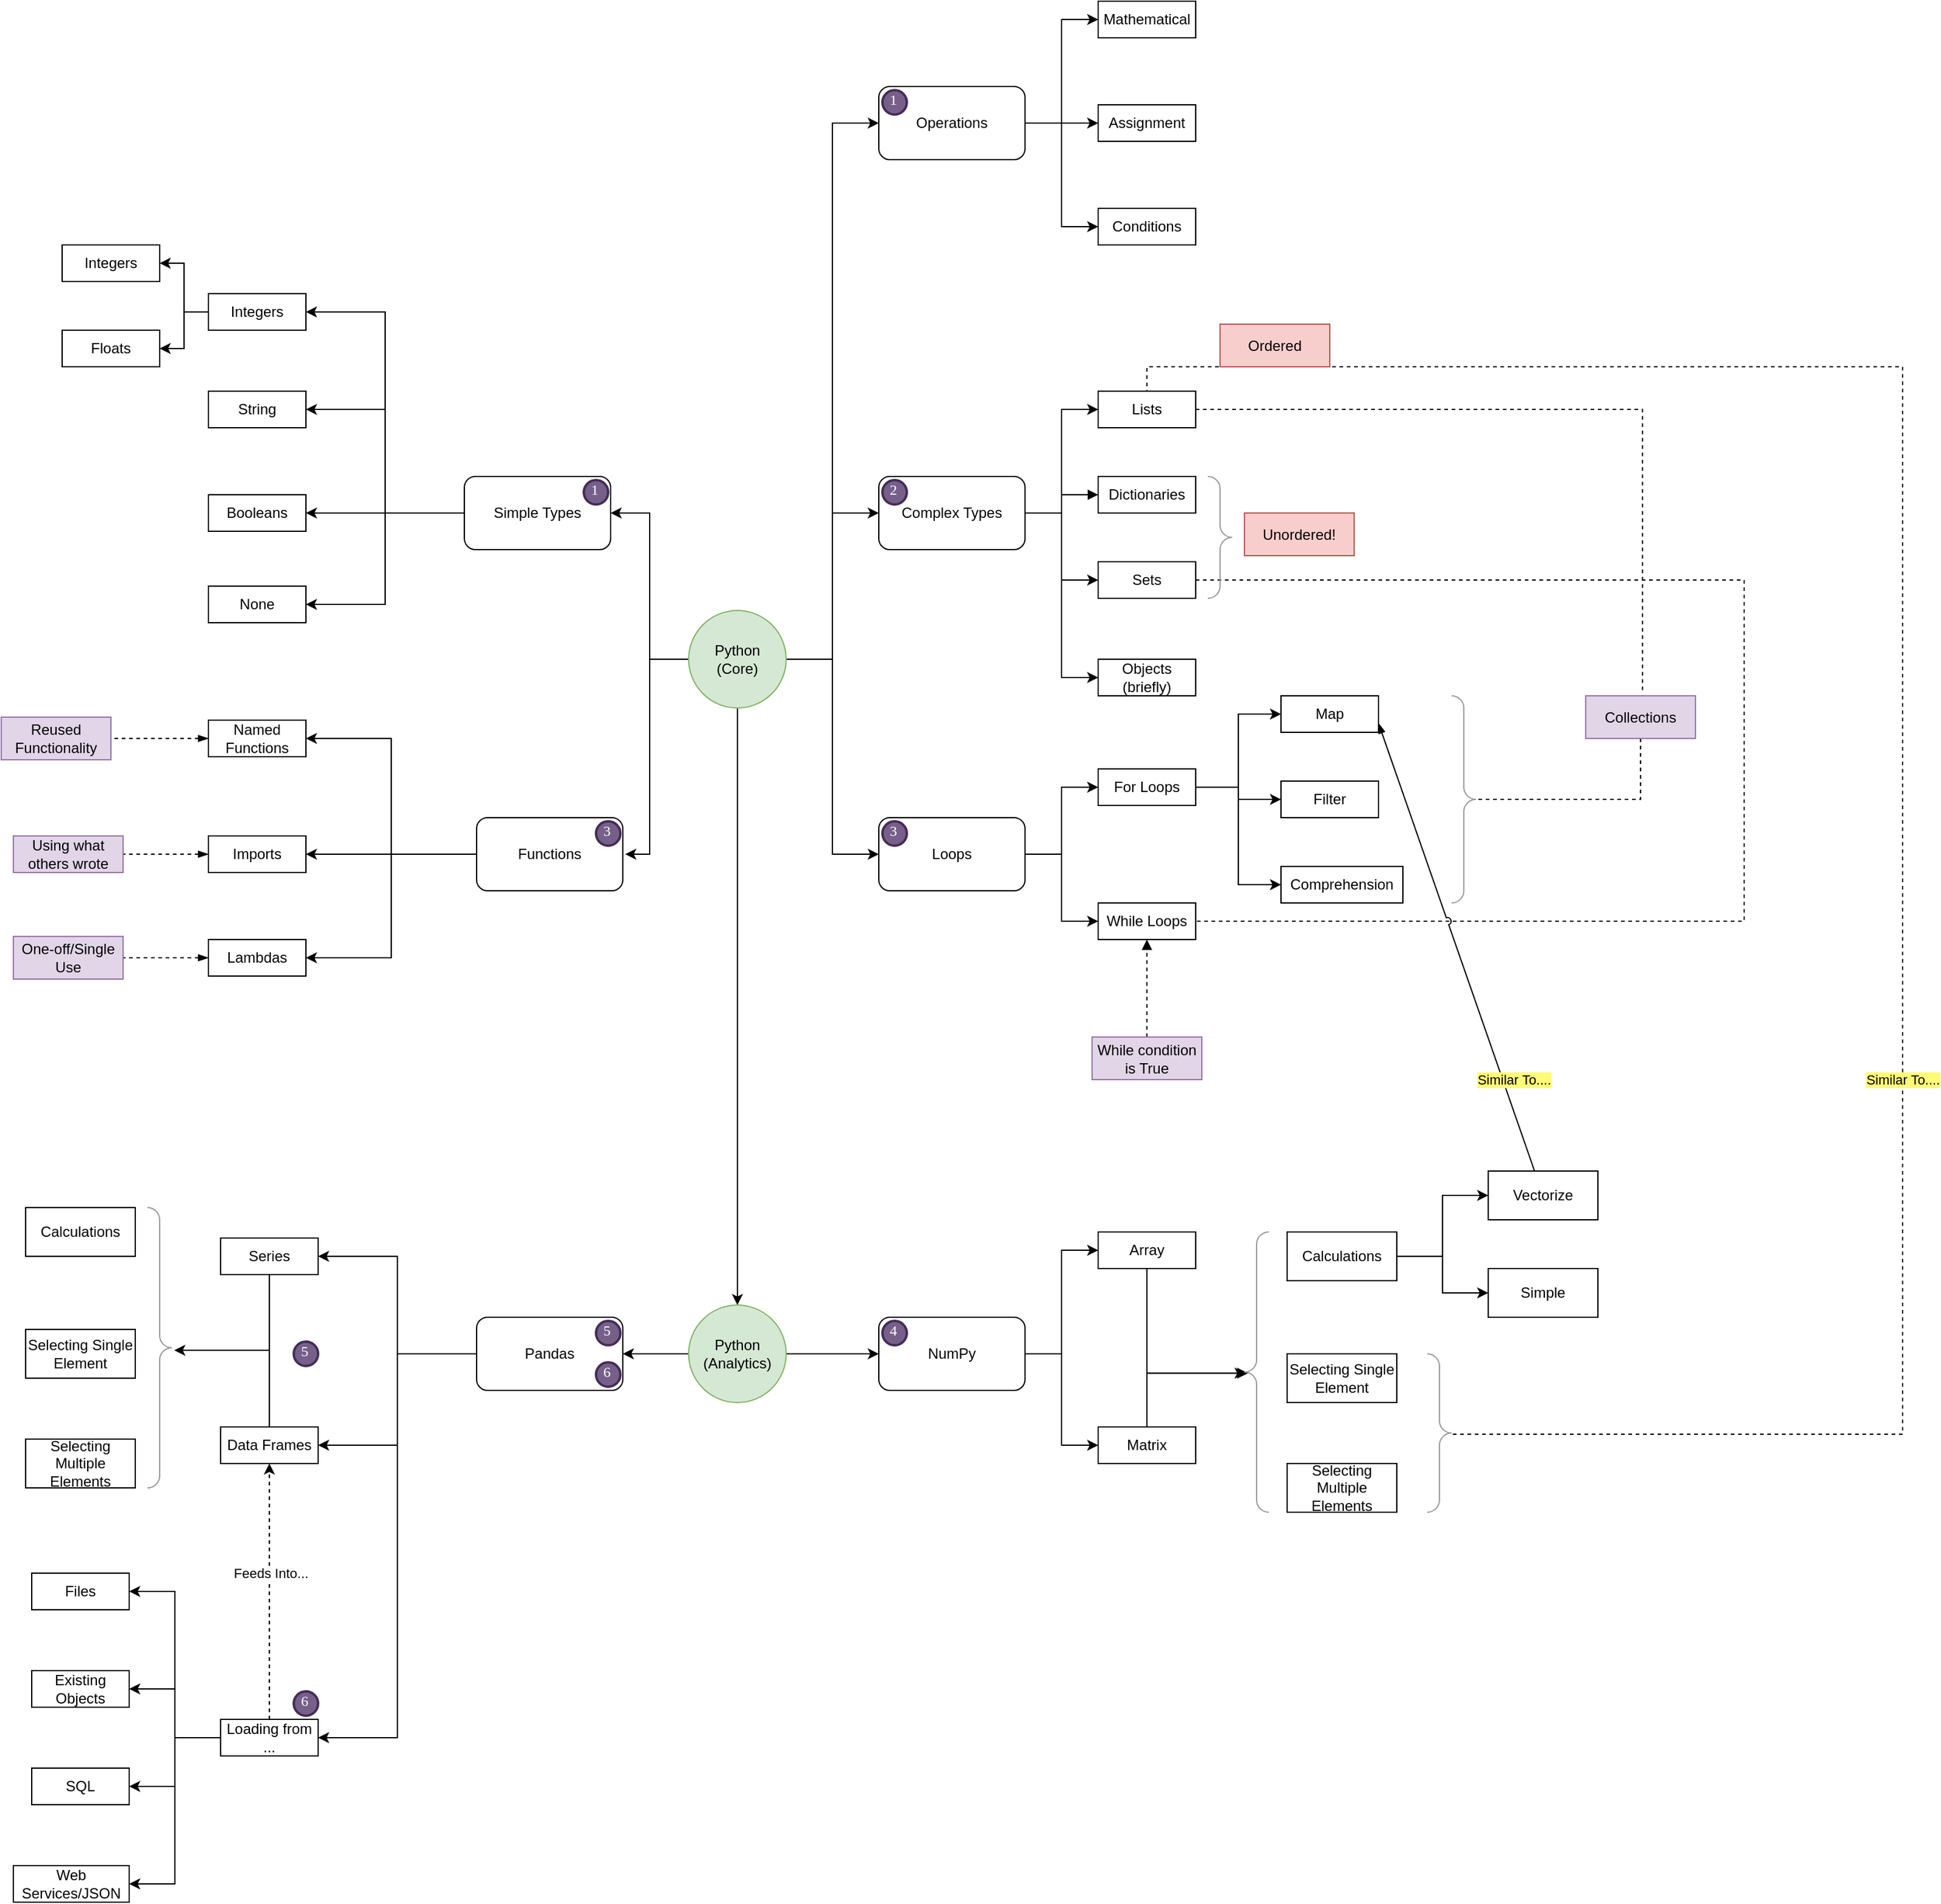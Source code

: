 <mxfile version="14.6.13" type="device"><diagram id="RHszI8W0p6Ocwci18D3m" name="ページ1"><mxGraphModel dx="1933" dy="2021" grid="1" gridSize="10" guides="1" tooltips="1" connect="1" arrows="1" fold="1" page="1" pageScale="1" pageWidth="827" pageHeight="1169" math="0" shadow="0"><root><mxCell id="0"/><mxCell id="1" parent="0"/><mxCell id="4bgCrlh7uG2zBCyr1pXU-22" style="edgeStyle=orthogonalEdgeStyle;rounded=0;orthogonalLoop=1;jettySize=auto;html=1;entryX=1;entryY=0.5;entryDx=0;entryDy=0;" edge="1" parent="1" source="4bgCrlh7uG2zBCyr1pXU-1" target="4bgCrlh7uG2zBCyr1pXU-2"><mxGeometry relative="1" as="geometry"/></mxCell><mxCell id="4bgCrlh7uG2zBCyr1pXU-23" style="edgeStyle=orthogonalEdgeStyle;rounded=0;orthogonalLoop=1;jettySize=auto;html=1;entryX=0;entryY=0.5;entryDx=0;entryDy=0;" edge="1" parent="1" source="4bgCrlh7uG2zBCyr1pXU-1" target="4bgCrlh7uG2zBCyr1pXU-15"><mxGeometry relative="1" as="geometry"/></mxCell><mxCell id="4bgCrlh7uG2zBCyr1pXU-25" style="edgeStyle=orthogonalEdgeStyle;rounded=0;orthogonalLoop=1;jettySize=auto;html=1;entryX=0;entryY=0.5;entryDx=0;entryDy=0;" edge="1" parent="1" source="4bgCrlh7uG2zBCyr1pXU-1" target="4bgCrlh7uG2zBCyr1pXU-24"><mxGeometry relative="1" as="geometry"/></mxCell><mxCell id="4bgCrlh7uG2zBCyr1pXU-48" style="edgeStyle=orthogonalEdgeStyle;rounded=0;jumpStyle=arc;orthogonalLoop=1;jettySize=auto;html=1;entryX=1;entryY=0.5;entryDx=0;entryDy=0;" edge="1" parent="1"><mxGeometry relative="1" as="geometry"><mxPoint x="336" y="440" as="sourcePoint"/><mxPoint x="282" y="600" as="targetPoint"/><Array as="points"><mxPoint x="302" y="440"/><mxPoint x="302" y="600"/></Array></mxGeometry></mxCell><mxCell id="4bgCrlh7uG2zBCyr1pXU-56" style="edgeStyle=orthogonalEdgeStyle;rounded=0;jumpStyle=arc;orthogonalLoop=1;jettySize=auto;html=1;entryX=0.5;entryY=0;entryDx=0;entryDy=0;" edge="1" parent="1" source="4bgCrlh7uG2zBCyr1pXU-1" target="4bgCrlh7uG2zBCyr1pXU-55"><mxGeometry relative="1" as="geometry"/></mxCell><mxCell id="4bgCrlh7uG2zBCyr1pXU-73" style="edgeStyle=orthogonalEdgeStyle;rounded=0;jumpStyle=arc;orthogonalLoop=1;jettySize=auto;html=1;entryX=0;entryY=0.5;entryDx=0;entryDy=0;" edge="1" parent="1" source="4bgCrlh7uG2zBCyr1pXU-1" target="4bgCrlh7uG2zBCyr1pXU-66"><mxGeometry relative="1" as="geometry"/></mxCell><mxCell id="4bgCrlh7uG2zBCyr1pXU-1" value="Python&lt;br&gt;(Core)" style="ellipse;whiteSpace=wrap;html=1;aspect=fixed;fillColor=#d5e8d4;strokeColor=#82b366;" vertex="1" parent="1"><mxGeometry x="334" y="400" width="80" height="80" as="geometry"/></mxCell><mxCell id="4bgCrlh7uG2zBCyr1pXU-11" style="edgeStyle=orthogonalEdgeStyle;rounded=0;orthogonalLoop=1;jettySize=auto;html=1;entryX=1;entryY=0.5;entryDx=0;entryDy=0;" edge="1" parent="1" source="4bgCrlh7uG2zBCyr1pXU-2" target="4bgCrlh7uG2zBCyr1pXU-3"><mxGeometry relative="1" as="geometry"/></mxCell><mxCell id="4bgCrlh7uG2zBCyr1pXU-12" style="edgeStyle=orthogonalEdgeStyle;rounded=0;orthogonalLoop=1;jettySize=auto;html=1;entryX=1;entryY=0.5;entryDx=0;entryDy=0;" edge="1" parent="1" source="4bgCrlh7uG2zBCyr1pXU-2" target="4bgCrlh7uG2zBCyr1pXU-5"><mxGeometry relative="1" as="geometry"/></mxCell><mxCell id="4bgCrlh7uG2zBCyr1pXU-13" style="edgeStyle=orthogonalEdgeStyle;rounded=0;orthogonalLoop=1;jettySize=auto;html=1;entryX=1;entryY=0.5;entryDx=0;entryDy=0;" edge="1" parent="1" source="4bgCrlh7uG2zBCyr1pXU-2" target="4bgCrlh7uG2zBCyr1pXU-4"><mxGeometry relative="1" as="geometry"/></mxCell><mxCell id="4bgCrlh7uG2zBCyr1pXU-14" style="edgeStyle=orthogonalEdgeStyle;rounded=0;orthogonalLoop=1;jettySize=auto;html=1;entryX=1;entryY=0.5;entryDx=0;entryDy=0;" edge="1" parent="1" source="4bgCrlh7uG2zBCyr1pXU-2" target="4bgCrlh7uG2zBCyr1pXU-10"><mxGeometry relative="1" as="geometry"/></mxCell><mxCell id="4bgCrlh7uG2zBCyr1pXU-2" value="Simple Types" style="rounded=1;whiteSpace=wrap;html=1;" vertex="1" parent="1"><mxGeometry x="150" y="290" width="120" height="60" as="geometry"/></mxCell><mxCell id="4bgCrlh7uG2zBCyr1pXU-8" style="edgeStyle=orthogonalEdgeStyle;rounded=0;orthogonalLoop=1;jettySize=auto;html=1;entryX=1;entryY=0.5;entryDx=0;entryDy=0;" edge="1" parent="1" source="4bgCrlh7uG2zBCyr1pXU-3" target="4bgCrlh7uG2zBCyr1pXU-6"><mxGeometry relative="1" as="geometry"/></mxCell><mxCell id="4bgCrlh7uG2zBCyr1pXU-9" style="edgeStyle=orthogonalEdgeStyle;rounded=0;orthogonalLoop=1;jettySize=auto;html=1;entryX=1;entryY=0.5;entryDx=0;entryDy=0;" edge="1" parent="1" source="4bgCrlh7uG2zBCyr1pXU-3" target="4bgCrlh7uG2zBCyr1pXU-7"><mxGeometry relative="1" as="geometry"/></mxCell><mxCell id="4bgCrlh7uG2zBCyr1pXU-3" value="Integers" style="rounded=0;whiteSpace=wrap;html=1;" vertex="1" parent="1"><mxGeometry x="-60" y="140" width="80" height="30" as="geometry"/></mxCell><mxCell id="4bgCrlh7uG2zBCyr1pXU-4" value="Booleans" style="rounded=0;whiteSpace=wrap;html=1;" vertex="1" parent="1"><mxGeometry x="-60" y="305" width="80" height="30" as="geometry"/></mxCell><mxCell id="4bgCrlh7uG2zBCyr1pXU-5" value="String" style="rounded=0;whiteSpace=wrap;html=1;" vertex="1" parent="1"><mxGeometry x="-60" y="220" width="80" height="30" as="geometry"/></mxCell><mxCell id="4bgCrlh7uG2zBCyr1pXU-6" value="Integers" style="rounded=0;whiteSpace=wrap;html=1;" vertex="1" parent="1"><mxGeometry x="-180" y="100" width="80" height="30" as="geometry"/></mxCell><mxCell id="4bgCrlh7uG2zBCyr1pXU-7" value="Floats" style="rounded=0;whiteSpace=wrap;html=1;" vertex="1" parent="1"><mxGeometry x="-180" y="170" width="80" height="30" as="geometry"/></mxCell><mxCell id="4bgCrlh7uG2zBCyr1pXU-10" value="None" style="rounded=0;whiteSpace=wrap;html=1;" vertex="1" parent="1"><mxGeometry x="-60" y="380" width="80" height="30" as="geometry"/></mxCell><mxCell id="4bgCrlh7uG2zBCyr1pXU-19" style="edgeStyle=orthogonalEdgeStyle;rounded=0;orthogonalLoop=1;jettySize=auto;html=1;entryX=0;entryY=0.5;entryDx=0;entryDy=0;" edge="1" parent="1" source="4bgCrlh7uG2zBCyr1pXU-15" target="4bgCrlh7uG2zBCyr1pXU-16"><mxGeometry relative="1" as="geometry"/></mxCell><mxCell id="4bgCrlh7uG2zBCyr1pXU-20" style="edgeStyle=orthogonalEdgeStyle;rounded=0;orthogonalLoop=1;jettySize=auto;html=1;entryX=0;entryY=0.5;entryDx=0;entryDy=0;" edge="1" parent="1" source="4bgCrlh7uG2zBCyr1pXU-15" target="4bgCrlh7uG2zBCyr1pXU-17"><mxGeometry relative="1" as="geometry"/></mxCell><mxCell id="4bgCrlh7uG2zBCyr1pXU-21" style="edgeStyle=orthogonalEdgeStyle;rounded=0;orthogonalLoop=1;jettySize=auto;html=1;entryX=0;entryY=0.5;entryDx=0;entryDy=0;" edge="1" parent="1" source="4bgCrlh7uG2zBCyr1pXU-15" target="4bgCrlh7uG2zBCyr1pXU-18"><mxGeometry relative="1" as="geometry"/></mxCell><mxCell id="4bgCrlh7uG2zBCyr1pXU-15" value="Complex Types" style="rounded=1;whiteSpace=wrap;html=1;" vertex="1" parent="1"><mxGeometry x="490" y="290" width="120" height="60" as="geometry"/></mxCell><mxCell id="4bgCrlh7uG2zBCyr1pXU-16" value="Lists" style="rounded=0;whiteSpace=wrap;html=1;" vertex="1" parent="1"><mxGeometry x="670" y="220" width="80" height="30" as="geometry"/></mxCell><mxCell id="4bgCrlh7uG2zBCyr1pXU-40" style="edgeStyle=orthogonalEdgeStyle;rounded=0;orthogonalLoop=1;jettySize=auto;html=1;entryX=1;entryY=0.5;entryDx=0;entryDy=0;exitX=1;exitY=0.5;exitDx=0;exitDy=0;jumpStyle=arc;startArrow=none;startFill=0;endArrow=none;endFill=0;dashed=1;" edge="1" parent="1" source="4bgCrlh7uG2zBCyr1pXU-17" target="4bgCrlh7uG2zBCyr1pXU-28"><mxGeometry relative="1" as="geometry"><Array as="points"><mxPoint x="1200" y="375"/><mxPoint x="1200" y="655"/></Array></mxGeometry></mxCell><mxCell id="4bgCrlh7uG2zBCyr1pXU-17" value="Sets" style="rounded=0;whiteSpace=wrap;html=1;" vertex="1" parent="1"><mxGeometry x="670" y="360" width="80" height="30" as="geometry"/></mxCell><mxCell id="4bgCrlh7uG2zBCyr1pXU-18" value="Objects (briefly)" style="rounded=0;whiteSpace=wrap;html=1;" vertex="1" parent="1"><mxGeometry x="670" y="440" width="80" height="30" as="geometry"/></mxCell><mxCell id="4bgCrlh7uG2zBCyr1pXU-29" style="edgeStyle=orthogonalEdgeStyle;rounded=0;orthogonalLoop=1;jettySize=auto;html=1;entryX=0;entryY=0.5;entryDx=0;entryDy=0;" edge="1" parent="1" source="4bgCrlh7uG2zBCyr1pXU-24" target="4bgCrlh7uG2zBCyr1pXU-27"><mxGeometry relative="1" as="geometry"/></mxCell><mxCell id="4bgCrlh7uG2zBCyr1pXU-30" style="edgeStyle=orthogonalEdgeStyle;rounded=0;orthogonalLoop=1;jettySize=auto;html=1;entryX=0;entryY=0.5;entryDx=0;entryDy=0;" edge="1" parent="1" source="4bgCrlh7uG2zBCyr1pXU-24" target="4bgCrlh7uG2zBCyr1pXU-28"><mxGeometry relative="1" as="geometry"/></mxCell><mxCell id="4bgCrlh7uG2zBCyr1pXU-24" value="Loops" style="rounded=1;whiteSpace=wrap;html=1;" vertex="1" parent="1"><mxGeometry x="490" y="570" width="120" height="60" as="geometry"/></mxCell><mxCell id="4bgCrlh7uG2zBCyr1pXU-35" style="edgeStyle=orthogonalEdgeStyle;rounded=0;orthogonalLoop=1;jettySize=auto;html=1;entryX=0;entryY=0.5;entryDx=0;entryDy=0;" edge="1" parent="1" source="4bgCrlh7uG2zBCyr1pXU-27" target="4bgCrlh7uG2zBCyr1pXU-32"><mxGeometry relative="1" as="geometry"/></mxCell><mxCell id="4bgCrlh7uG2zBCyr1pXU-36" style="edgeStyle=orthogonalEdgeStyle;rounded=0;orthogonalLoop=1;jettySize=auto;html=1;entryX=0;entryY=0.5;entryDx=0;entryDy=0;" edge="1" parent="1" source="4bgCrlh7uG2zBCyr1pXU-27" target="4bgCrlh7uG2zBCyr1pXU-33"><mxGeometry relative="1" as="geometry"/></mxCell><mxCell id="4bgCrlh7uG2zBCyr1pXU-37" style="edgeStyle=orthogonalEdgeStyle;rounded=0;orthogonalLoop=1;jettySize=auto;html=1;entryX=0;entryY=0.5;entryDx=0;entryDy=0;" edge="1" parent="1" source="4bgCrlh7uG2zBCyr1pXU-27" target="4bgCrlh7uG2zBCyr1pXU-34"><mxGeometry relative="1" as="geometry"/></mxCell><mxCell id="4bgCrlh7uG2zBCyr1pXU-27" value="For Loops" style="rounded=0;whiteSpace=wrap;html=1;" vertex="1" parent="1"><mxGeometry x="670" y="530" width="80" height="30" as="geometry"/></mxCell><mxCell id="4bgCrlh7uG2zBCyr1pXU-28" value="While Loops" style="rounded=0;whiteSpace=wrap;html=1;" vertex="1" parent="1"><mxGeometry x="670" y="640" width="80" height="30" as="geometry"/></mxCell><mxCell id="4bgCrlh7uG2zBCyr1pXU-32" value="Map" style="rounded=0;whiteSpace=wrap;html=1;" vertex="1" parent="1"><mxGeometry x="820" y="470" width="80" height="30" as="geometry"/></mxCell><mxCell id="4bgCrlh7uG2zBCyr1pXU-33" value="Filter" style="rounded=0;whiteSpace=wrap;html=1;" vertex="1" parent="1"><mxGeometry x="820" y="540" width="80" height="30" as="geometry"/></mxCell><mxCell id="4bgCrlh7uG2zBCyr1pXU-34" value="Comprehension" style="rounded=0;whiteSpace=wrap;html=1;" vertex="1" parent="1"><mxGeometry x="820" y="610" width="100" height="30" as="geometry"/></mxCell><mxCell id="4bgCrlh7uG2zBCyr1pXU-38" value="" style="labelPosition=right;align=left;strokeWidth=1;shape=mxgraph.mockup.markup.curlyBrace;html=1;shadow=0;dashed=0;strokeColor=#999999;direction=north;rotation=-180;" vertex="1" parent="1"><mxGeometry x="960" y="470" width="20" height="170" as="geometry"/></mxCell><mxCell id="4bgCrlh7uG2zBCyr1pXU-45" style="edgeStyle=orthogonalEdgeStyle;rounded=0;jumpStyle=arc;orthogonalLoop=1;jettySize=auto;html=1;entryX=1;entryY=0.5;entryDx=0;entryDy=0;" edge="1" parent="1" source="4bgCrlh7uG2zBCyr1pXU-41" target="4bgCrlh7uG2zBCyr1pXU-42"><mxGeometry relative="1" as="geometry"/></mxCell><mxCell id="4bgCrlh7uG2zBCyr1pXU-46" style="edgeStyle=orthogonalEdgeStyle;rounded=0;jumpStyle=arc;orthogonalLoop=1;jettySize=auto;html=1;" edge="1" parent="1" source="4bgCrlh7uG2zBCyr1pXU-41" target="4bgCrlh7uG2zBCyr1pXU-44"><mxGeometry relative="1" as="geometry"/></mxCell><mxCell id="4bgCrlh7uG2zBCyr1pXU-47" style="edgeStyle=orthogonalEdgeStyle;rounded=0;jumpStyle=arc;orthogonalLoop=1;jettySize=auto;html=1;entryX=1;entryY=0.5;entryDx=0;entryDy=0;" edge="1" parent="1" source="4bgCrlh7uG2zBCyr1pXU-41" target="4bgCrlh7uG2zBCyr1pXU-43"><mxGeometry relative="1" as="geometry"/></mxCell><mxCell id="4bgCrlh7uG2zBCyr1pXU-41" value="Functions" style="rounded=1;whiteSpace=wrap;html=1;" vertex="1" parent="1"><mxGeometry x="160" y="570" width="120" height="60" as="geometry"/></mxCell><mxCell id="4bgCrlh7uG2zBCyr1pXU-50" style="edgeStyle=orthogonalEdgeStyle;rounded=0;jumpStyle=arc;orthogonalLoop=1;jettySize=auto;html=1;entryX=1;entryY=0.5;entryDx=0;entryDy=0;endArrow=none;endFill=0;dashed=1;startArrow=blockThin;startFill=1;" edge="1" parent="1" source="4bgCrlh7uG2zBCyr1pXU-42" target="4bgCrlh7uG2zBCyr1pXU-49"><mxGeometry relative="1" as="geometry"/></mxCell><mxCell id="4bgCrlh7uG2zBCyr1pXU-42" value="Named Functions" style="rounded=0;whiteSpace=wrap;html=1;" vertex="1" parent="1"><mxGeometry x="-60" y="490" width="80" height="30" as="geometry"/></mxCell><mxCell id="4bgCrlh7uG2zBCyr1pXU-53" style="edgeStyle=orthogonalEdgeStyle;rounded=0;jumpStyle=arc;orthogonalLoop=1;jettySize=auto;html=1;entryX=1;entryY=0.5;entryDx=0;entryDy=0;endArrow=none;endFill=0;dashed=1;startArrow=blockThin;startFill=1;" edge="1" parent="1" source="4bgCrlh7uG2zBCyr1pXU-43" target="4bgCrlh7uG2zBCyr1pXU-52"><mxGeometry relative="1" as="geometry"/></mxCell><mxCell id="4bgCrlh7uG2zBCyr1pXU-43" value="Lambdas" style="rounded=0;whiteSpace=wrap;html=1;" vertex="1" parent="1"><mxGeometry x="-60" y="670" width="80" height="30" as="geometry"/></mxCell><mxCell id="4bgCrlh7uG2zBCyr1pXU-54" style="edgeStyle=orthogonalEdgeStyle;rounded=0;jumpStyle=arc;orthogonalLoop=1;jettySize=auto;html=1;entryX=1;entryY=0.5;entryDx=0;entryDy=0;endArrow=none;endFill=0;dashed=1;startArrow=blockThin;startFill=1;" edge="1" parent="1" source="4bgCrlh7uG2zBCyr1pXU-44" target="4bgCrlh7uG2zBCyr1pXU-51"><mxGeometry relative="1" as="geometry"/></mxCell><mxCell id="4bgCrlh7uG2zBCyr1pXU-44" value="Imports" style="rounded=0;whiteSpace=wrap;html=1;" vertex="1" parent="1"><mxGeometry x="-60" y="585" width="80" height="30" as="geometry"/></mxCell><mxCell id="4bgCrlh7uG2zBCyr1pXU-49" value="Reused Functionality" style="text;html=1;strokeColor=#9673a6;fillColor=#e1d5e7;align=center;verticalAlign=middle;whiteSpace=wrap;rounded=0;" vertex="1" parent="1"><mxGeometry x="-230" y="487.5" width="90" height="35" as="geometry"/></mxCell><mxCell id="4bgCrlh7uG2zBCyr1pXU-51" value="Using what others wrote" style="text;html=1;strokeColor=#9673a6;fillColor=#e1d5e7;align=center;verticalAlign=middle;whiteSpace=wrap;rounded=0;" vertex="1" parent="1"><mxGeometry x="-220" y="585" width="90" height="30" as="geometry"/></mxCell><mxCell id="4bgCrlh7uG2zBCyr1pXU-52" value="One-off/Single Use" style="text;html=1;strokeColor=#9673a6;fillColor=#e1d5e7;align=center;verticalAlign=middle;whiteSpace=wrap;rounded=0;" vertex="1" parent="1"><mxGeometry x="-220" y="667.5" width="90" height="35" as="geometry"/></mxCell><mxCell id="4bgCrlh7uG2zBCyr1pXU-59" style="edgeStyle=orthogonalEdgeStyle;rounded=0;jumpStyle=arc;orthogonalLoop=1;jettySize=auto;html=1;" edge="1" parent="1" source="4bgCrlh7uG2zBCyr1pXU-55" target="4bgCrlh7uG2zBCyr1pXU-57"><mxGeometry relative="1" as="geometry"/></mxCell><mxCell id="4bgCrlh7uG2zBCyr1pXU-60" style="edgeStyle=orthogonalEdgeStyle;rounded=0;jumpStyle=arc;orthogonalLoop=1;jettySize=auto;html=1;" edge="1" parent="1" source="4bgCrlh7uG2zBCyr1pXU-55" target="4bgCrlh7uG2zBCyr1pXU-58"><mxGeometry relative="1" as="geometry"/></mxCell><mxCell id="4bgCrlh7uG2zBCyr1pXU-55" value="Python&lt;br&gt;(Analytics)" style="ellipse;whiteSpace=wrap;html=1;aspect=fixed;fillColor=#d5e8d4;strokeColor=#82b366;" vertex="1" parent="1"><mxGeometry x="334" y="970" width="80" height="80" as="geometry"/></mxCell><mxCell id="4bgCrlh7uG2zBCyr1pXU-86" style="edgeStyle=orthogonalEdgeStyle;rounded=0;jumpStyle=arc;orthogonalLoop=1;jettySize=auto;html=1;entryX=0;entryY=0.5;entryDx=0;entryDy=0;" edge="1" parent="1" source="4bgCrlh7uG2zBCyr1pXU-57" target="4bgCrlh7uG2zBCyr1pXU-61"><mxGeometry relative="1" as="geometry"/></mxCell><mxCell id="4bgCrlh7uG2zBCyr1pXU-87" style="edgeStyle=orthogonalEdgeStyle;rounded=0;jumpStyle=arc;orthogonalLoop=1;jettySize=auto;html=1;entryX=0;entryY=0.5;entryDx=0;entryDy=0;" edge="1" parent="1" source="4bgCrlh7uG2zBCyr1pXU-57" target="4bgCrlh7uG2zBCyr1pXU-62"><mxGeometry relative="1" as="geometry"/></mxCell><mxCell id="4bgCrlh7uG2zBCyr1pXU-57" value="NumPy" style="rounded=1;whiteSpace=wrap;html=1;" vertex="1" parent="1"><mxGeometry x="490" y="980" width="120" height="60" as="geometry"/></mxCell><mxCell id="4bgCrlh7uG2zBCyr1pXU-94" style="edgeStyle=orthogonalEdgeStyle;rounded=0;jumpStyle=arc;orthogonalLoop=1;jettySize=auto;html=1;entryX=1;entryY=0.5;entryDx=0;entryDy=0;" edge="1" parent="1" source="4bgCrlh7uG2zBCyr1pXU-58" target="4bgCrlh7uG2zBCyr1pXU-89"><mxGeometry relative="1" as="geometry"/></mxCell><mxCell id="4bgCrlh7uG2zBCyr1pXU-95" style="edgeStyle=orthogonalEdgeStyle;rounded=0;jumpStyle=arc;orthogonalLoop=1;jettySize=auto;html=1;entryX=1;entryY=0.5;entryDx=0;entryDy=0;" edge="1" parent="1" source="4bgCrlh7uG2zBCyr1pXU-58" target="4bgCrlh7uG2zBCyr1pXU-90"><mxGeometry relative="1" as="geometry"/></mxCell><mxCell id="4bgCrlh7uG2zBCyr1pXU-111" style="edgeStyle=orthogonalEdgeStyle;rounded=0;jumpStyle=arc;orthogonalLoop=1;jettySize=auto;html=1;entryX=1;entryY=0.5;entryDx=0;entryDy=0;" edge="1" parent="1" source="4bgCrlh7uG2zBCyr1pXU-58" target="4bgCrlh7uG2zBCyr1pXU-101"><mxGeometry relative="1" as="geometry"/></mxCell><mxCell id="4bgCrlh7uG2zBCyr1pXU-58" value="Pandas" style="rounded=1;whiteSpace=wrap;html=1;" vertex="1" parent="1"><mxGeometry x="160" y="980" width="120" height="60" as="geometry"/></mxCell><mxCell id="4bgCrlh7uG2zBCyr1pXU-84" style="edgeStyle=orthogonalEdgeStyle;rounded=0;jumpStyle=arc;orthogonalLoop=1;jettySize=auto;html=1;entryX=0.496;entryY=0.15;entryDx=0;entryDy=0;entryPerimeter=0;exitX=0.5;exitY=1;exitDx=0;exitDy=0;" edge="1" parent="1" source="4bgCrlh7uG2zBCyr1pXU-61" target="4bgCrlh7uG2zBCyr1pXU-78"><mxGeometry relative="1" as="geometry"/></mxCell><mxCell id="4bgCrlh7uG2zBCyr1pXU-61" value="Array" style="rounded=0;whiteSpace=wrap;html=1;" vertex="1" parent="1"><mxGeometry x="670" y="910" width="80" height="30" as="geometry"/></mxCell><mxCell id="4bgCrlh7uG2zBCyr1pXU-85" style="edgeStyle=orthogonalEdgeStyle;rounded=0;jumpStyle=arc;orthogonalLoop=1;jettySize=auto;html=1;entryX=0.496;entryY=0.05;entryDx=0;entryDy=0;entryPerimeter=0;exitX=0.5;exitY=0;exitDx=0;exitDy=0;" edge="1" parent="1" source="4bgCrlh7uG2zBCyr1pXU-62" target="4bgCrlh7uG2zBCyr1pXU-78"><mxGeometry relative="1" as="geometry"/></mxCell><mxCell id="4bgCrlh7uG2zBCyr1pXU-62" value="Matrix" style="rounded=0;whiteSpace=wrap;html=1;" vertex="1" parent="1"><mxGeometry x="670" y="1070" width="80" height="30" as="geometry"/></mxCell><mxCell id="4bgCrlh7uG2zBCyr1pXU-63" value="Selecting Single Element" style="rounded=0;whiteSpace=wrap;html=1;" vertex="1" parent="1"><mxGeometry x="825" y="1010" width="90" height="40" as="geometry"/></mxCell><mxCell id="4bgCrlh7uG2zBCyr1pXU-64" value="Selecting Multiple Elements" style="rounded=0;whiteSpace=wrap;html=1;" vertex="1" parent="1"><mxGeometry x="825" y="1100" width="90" height="40" as="geometry"/></mxCell><mxCell id="4bgCrlh7uG2zBCyr1pXU-82" style="edgeStyle=orthogonalEdgeStyle;rounded=0;jumpStyle=arc;orthogonalLoop=1;jettySize=auto;html=1;entryX=0;entryY=0.5;entryDx=0;entryDy=0;" edge="1" parent="1" source="4bgCrlh7uG2zBCyr1pXU-65" target="4bgCrlh7uG2zBCyr1pXU-79"><mxGeometry relative="1" as="geometry"/></mxCell><mxCell id="4bgCrlh7uG2zBCyr1pXU-83" style="edgeStyle=orthogonalEdgeStyle;rounded=0;jumpStyle=arc;orthogonalLoop=1;jettySize=auto;html=1;" edge="1" parent="1" source="4bgCrlh7uG2zBCyr1pXU-65" target="4bgCrlh7uG2zBCyr1pXU-81"><mxGeometry relative="1" as="geometry"/></mxCell><mxCell id="4bgCrlh7uG2zBCyr1pXU-65" value="Calculations" style="rounded=0;whiteSpace=wrap;html=1;" vertex="1" parent="1"><mxGeometry x="825" y="910" width="90" height="40" as="geometry"/></mxCell><mxCell id="4bgCrlh7uG2zBCyr1pXU-70" style="edgeStyle=orthogonalEdgeStyle;rounded=0;jumpStyle=arc;orthogonalLoop=1;jettySize=auto;html=1;entryX=0;entryY=0.5;entryDx=0;entryDy=0;" edge="1" parent="1" source="4bgCrlh7uG2zBCyr1pXU-66" target="4bgCrlh7uG2zBCyr1pXU-67"><mxGeometry relative="1" as="geometry"/></mxCell><mxCell id="4bgCrlh7uG2zBCyr1pXU-71" style="edgeStyle=orthogonalEdgeStyle;rounded=0;jumpStyle=arc;orthogonalLoop=1;jettySize=auto;html=1;entryX=0;entryY=0.5;entryDx=0;entryDy=0;" edge="1" parent="1" source="4bgCrlh7uG2zBCyr1pXU-66" target="4bgCrlh7uG2zBCyr1pXU-68"><mxGeometry relative="1" as="geometry"/></mxCell><mxCell id="4bgCrlh7uG2zBCyr1pXU-72" style="edgeStyle=orthogonalEdgeStyle;rounded=0;jumpStyle=arc;orthogonalLoop=1;jettySize=auto;html=1;entryX=0;entryY=0.5;entryDx=0;entryDy=0;" edge="1" parent="1" source="4bgCrlh7uG2zBCyr1pXU-66" target="4bgCrlh7uG2zBCyr1pXU-69"><mxGeometry relative="1" as="geometry"/></mxCell><mxCell id="4bgCrlh7uG2zBCyr1pXU-66" value="Operations" style="rounded=1;whiteSpace=wrap;html=1;" vertex="1" parent="1"><mxGeometry x="490" y="-30" width="120" height="60" as="geometry"/></mxCell><mxCell id="4bgCrlh7uG2zBCyr1pXU-67" value="Mathematical" style="rounded=0;whiteSpace=wrap;html=1;" vertex="1" parent="1"><mxGeometry x="670" y="-100" width="80" height="30" as="geometry"/></mxCell><mxCell id="4bgCrlh7uG2zBCyr1pXU-68" value="Assignment" style="rounded=0;whiteSpace=wrap;html=1;" vertex="1" parent="1"><mxGeometry x="670" y="-15" width="80" height="30" as="geometry"/></mxCell><mxCell id="4bgCrlh7uG2zBCyr1pXU-69" value="Conditions" style="rounded=0;whiteSpace=wrap;html=1;" vertex="1" parent="1"><mxGeometry x="670" y="70" width="80" height="30" as="geometry"/></mxCell><mxCell id="4bgCrlh7uG2zBCyr1pXU-88" style="edgeStyle=orthogonalEdgeStyle;rounded=0;jumpStyle=arc;orthogonalLoop=1;jettySize=auto;html=1;entryX=0.5;entryY=0;entryDx=0;entryDy=0;exitX=0.508;exitY=-0.05;exitDx=0;exitDy=0;exitPerimeter=0;endArrow=none;endFill=0;dashed=1;" edge="1" parent="1" source="4bgCrlh7uG2zBCyr1pXU-74" target="4bgCrlh7uG2zBCyr1pXU-16"><mxGeometry relative="1" as="geometry"><Array as="points"><mxPoint x="1330" y="1076"/><mxPoint x="1330" y="200"/><mxPoint x="710" y="200"/></Array></mxGeometry></mxCell><mxCell id="4bgCrlh7uG2zBCyr1pXU-74" value="" style="labelPosition=right;align=left;strokeWidth=1;shape=mxgraph.mockup.markup.curlyBrace;html=1;shadow=0;dashed=0;strokeColor=#999999;direction=north;rotation=-180;" vertex="1" parent="1"><mxGeometry x="940" y="1010" width="20" height="130" as="geometry"/></mxCell><mxCell id="4bgCrlh7uG2zBCyr1pXU-78" value="" style="labelPosition=right;align=left;strokeWidth=1;shape=mxgraph.mockup.markup.curlyBrace;html=1;shadow=0;dashed=0;strokeColor=#999999;direction=north;rotation=0;" vertex="1" parent="1"><mxGeometry x="790" y="910" width="20" height="230" as="geometry"/></mxCell><mxCell id="4bgCrlh7uG2zBCyr1pXU-135" style="rounded=0;jumpStyle=arc;orthogonalLoop=1;jettySize=auto;html=1;entryX=1;entryY=0.75;entryDx=0;entryDy=0;startArrow=none;startFill=0;endArrow=blockThin;endFill=1;" edge="1" parent="1" source="4bgCrlh7uG2zBCyr1pXU-79" target="4bgCrlh7uG2zBCyr1pXU-32"><mxGeometry relative="1" as="geometry"/></mxCell><mxCell id="4bgCrlh7uG2zBCyr1pXU-136" value="Similar To...." style="edgeLabel;html=1;align=center;verticalAlign=middle;resizable=0;points=[];labelBackgroundColor=#FFFA78;" vertex="1" connectable="0" parent="4bgCrlh7uG2zBCyr1pXU-135"><mxGeometry x="-0.347" relative="1" as="geometry"><mxPoint x="24" y="45" as="offset"/></mxGeometry></mxCell><mxCell id="4bgCrlh7uG2zBCyr1pXU-79" value="Vectorize" style="rounded=0;whiteSpace=wrap;html=1;" vertex="1" parent="1"><mxGeometry x="990" y="860" width="90" height="40" as="geometry"/></mxCell><mxCell id="4bgCrlh7uG2zBCyr1pXU-81" value="Simple" style="rounded=0;whiteSpace=wrap;html=1;" vertex="1" parent="1"><mxGeometry x="990" y="940" width="90" height="40" as="geometry"/></mxCell><mxCell id="4bgCrlh7uG2zBCyr1pXU-98" style="edgeStyle=orthogonalEdgeStyle;rounded=0;jumpStyle=arc;orthogonalLoop=1;jettySize=auto;html=1;entryX=0.509;entryY=-0.1;entryDx=0;entryDy=0;entryPerimeter=0;exitX=0.5;exitY=1;exitDx=0;exitDy=0;" edge="1" parent="1" source="4bgCrlh7uG2zBCyr1pXU-89" target="4bgCrlh7uG2zBCyr1pXU-96"><mxGeometry relative="1" as="geometry"/></mxCell><mxCell id="4bgCrlh7uG2zBCyr1pXU-89" value="Series" style="rounded=0;whiteSpace=wrap;html=1;" vertex="1" parent="1"><mxGeometry x="-50" y="915" width="80" height="30" as="geometry"/></mxCell><mxCell id="4bgCrlh7uG2zBCyr1pXU-100" style="edgeStyle=orthogonalEdgeStyle;rounded=0;jumpStyle=arc;orthogonalLoop=1;jettySize=auto;html=1;endArrow=none;endFill=0;" edge="1" parent="1" source="4bgCrlh7uG2zBCyr1pXU-90"><mxGeometry relative="1" as="geometry"><mxPoint x="-10" y="1000" as="targetPoint"/></mxGeometry></mxCell><mxCell id="4bgCrlh7uG2zBCyr1pXU-90" value="Data Frames" style="rounded=0;whiteSpace=wrap;html=1;" vertex="1" parent="1"><mxGeometry x="-50" y="1070" width="80" height="30" as="geometry"/></mxCell><mxCell id="4bgCrlh7uG2zBCyr1pXU-91" value="Selecting Single Element" style="rounded=0;whiteSpace=wrap;html=1;" vertex="1" parent="1"><mxGeometry x="-210" y="990" width="90" height="40" as="geometry"/></mxCell><mxCell id="4bgCrlh7uG2zBCyr1pXU-92" value="Selecting Multiple Elements" style="rounded=0;whiteSpace=wrap;html=1;" vertex="1" parent="1"><mxGeometry x="-210" y="1080" width="90" height="40" as="geometry"/></mxCell><mxCell id="4bgCrlh7uG2zBCyr1pXU-93" value="Calculations" style="rounded=0;whiteSpace=wrap;html=1;" vertex="1" parent="1"><mxGeometry x="-210" y="890" width="90" height="40" as="geometry"/></mxCell><mxCell id="4bgCrlh7uG2zBCyr1pXU-96" value="" style="labelPosition=right;align=left;strokeWidth=1;shape=mxgraph.mockup.markup.curlyBrace;html=1;shadow=0;dashed=0;strokeColor=#999999;direction=north;rotation=-180;" vertex="1" parent="1"><mxGeometry x="-110" y="890" width="20" height="230" as="geometry"/></mxCell><mxCell id="4bgCrlh7uG2zBCyr1pXU-106" style="edgeStyle=orthogonalEdgeStyle;rounded=0;jumpStyle=arc;orthogonalLoop=1;jettySize=auto;html=1;entryX=1;entryY=0.5;entryDx=0;entryDy=0;" edge="1" parent="1" source="4bgCrlh7uG2zBCyr1pXU-101" target="4bgCrlh7uG2zBCyr1pXU-102"><mxGeometry relative="1" as="geometry"/></mxCell><mxCell id="4bgCrlh7uG2zBCyr1pXU-107" style="edgeStyle=orthogonalEdgeStyle;rounded=0;jumpStyle=arc;orthogonalLoop=1;jettySize=auto;html=1;entryX=1;entryY=0.5;entryDx=0;entryDy=0;" edge="1" parent="1" source="4bgCrlh7uG2zBCyr1pXU-101" target="4bgCrlh7uG2zBCyr1pXU-103"><mxGeometry relative="1" as="geometry"/></mxCell><mxCell id="4bgCrlh7uG2zBCyr1pXU-108" style="edgeStyle=orthogonalEdgeStyle;rounded=0;jumpStyle=arc;orthogonalLoop=1;jettySize=auto;html=1;entryX=1;entryY=0.5;entryDx=0;entryDy=0;" edge="1" parent="1" source="4bgCrlh7uG2zBCyr1pXU-101" target="4bgCrlh7uG2zBCyr1pXU-104"><mxGeometry relative="1" as="geometry"/></mxCell><mxCell id="4bgCrlh7uG2zBCyr1pXU-110" style="edgeStyle=orthogonalEdgeStyle;rounded=0;jumpStyle=arc;orthogonalLoop=1;jettySize=auto;html=1;entryX=1;entryY=0.5;entryDx=0;entryDy=0;" edge="1" parent="1" source="4bgCrlh7uG2zBCyr1pXU-101" target="4bgCrlh7uG2zBCyr1pXU-105"><mxGeometry relative="1" as="geometry"/></mxCell><mxCell id="4bgCrlh7uG2zBCyr1pXU-112" style="edgeStyle=orthogonalEdgeStyle;rounded=0;jumpStyle=arc;orthogonalLoop=1;jettySize=auto;html=1;entryX=0.5;entryY=1;entryDx=0;entryDy=0;dashed=1;" edge="1" parent="1" source="4bgCrlh7uG2zBCyr1pXU-101" target="4bgCrlh7uG2zBCyr1pXU-90"><mxGeometry relative="1" as="geometry"/></mxCell><mxCell id="4bgCrlh7uG2zBCyr1pXU-113" value="Feeds Into..." style="edgeLabel;html=1;align=center;verticalAlign=middle;resizable=0;points=[];" vertex="1" connectable="0" parent="4bgCrlh7uG2zBCyr1pXU-112"><mxGeometry x="0.143" y="-1" relative="1" as="geometry"><mxPoint as="offset"/></mxGeometry></mxCell><mxCell id="4bgCrlh7uG2zBCyr1pXU-101" value="Loading from ..." style="rounded=0;whiteSpace=wrap;html=1;" vertex="1" parent="1"><mxGeometry x="-50" y="1310" width="80" height="30" as="geometry"/></mxCell><mxCell id="4bgCrlh7uG2zBCyr1pXU-102" value="Files" style="rounded=0;whiteSpace=wrap;html=1;" vertex="1" parent="1"><mxGeometry x="-205" y="1190" width="80" height="30" as="geometry"/></mxCell><mxCell id="4bgCrlh7uG2zBCyr1pXU-103" value="Existing Objects" style="rounded=0;whiteSpace=wrap;html=1;" vertex="1" parent="1"><mxGeometry x="-205" y="1270" width="80" height="30" as="geometry"/></mxCell><mxCell id="4bgCrlh7uG2zBCyr1pXU-104" value="SQL" style="rounded=0;whiteSpace=wrap;html=1;" vertex="1" parent="1"><mxGeometry x="-205" y="1350" width="80" height="30" as="geometry"/></mxCell><mxCell id="4bgCrlh7uG2zBCyr1pXU-105" value="Web Services/JSON" style="rounded=0;whiteSpace=wrap;html=1;" vertex="1" parent="1"><mxGeometry x="-220" y="1430" width="95" height="30" as="geometry"/></mxCell><mxCell id="4bgCrlh7uG2zBCyr1pXU-114" value="1" style="ellipse;whiteSpace=wrap;html=1;aspect=fixed;strokeWidth=2;fontFamily=Tahoma;spacingBottom=4;spacingRight=2;strokeColor=#432D57;fillColor=#76608a;fontColor=#ffffff;" vertex="1" parent="1"><mxGeometry x="248" y="293" width="20" height="20" as="geometry"/></mxCell><mxCell id="4bgCrlh7uG2zBCyr1pXU-115" value="1" style="ellipse;whiteSpace=wrap;html=1;aspect=fixed;strokeWidth=2;fontFamily=Tahoma;spacingBottom=4;spacingRight=2;strokeColor=#432D57;fillColor=#76608a;fontColor=#ffffff;" vertex="1" parent="1"><mxGeometry x="493" y="-27" width="20" height="20" as="geometry"/></mxCell><mxCell id="4bgCrlh7uG2zBCyr1pXU-116" value="2" style="ellipse;whiteSpace=wrap;html=1;aspect=fixed;strokeWidth=2;fontFamily=Tahoma;spacingBottom=4;spacingRight=2;strokeColor=#432D57;fillColor=#76608a;fontColor=#ffffff;" vertex="1" parent="1"><mxGeometry x="493" y="293" width="20" height="20" as="geometry"/></mxCell><mxCell id="4bgCrlh7uG2zBCyr1pXU-117" value="3" style="ellipse;whiteSpace=wrap;html=1;aspect=fixed;strokeWidth=2;fontFamily=Tahoma;spacingBottom=4;spacingRight=2;strokeColor=#432D57;fillColor=#76608a;fontColor=#ffffff;" vertex="1" parent="1"><mxGeometry x="493" y="573" width="20" height="20" as="geometry"/></mxCell><mxCell id="4bgCrlh7uG2zBCyr1pXU-118" value="3" style="ellipse;whiteSpace=wrap;html=1;aspect=fixed;strokeWidth=2;fontFamily=Tahoma;spacingBottom=4;spacingRight=2;strokeColor=#432D57;fillColor=#76608a;fontColor=#ffffff;" vertex="1" parent="1"><mxGeometry x="258" y="573" width="20" height="20" as="geometry"/></mxCell><mxCell id="4bgCrlh7uG2zBCyr1pXU-119" value="4" style="ellipse;whiteSpace=wrap;html=1;aspect=fixed;strokeWidth=2;fontFamily=Tahoma;spacingBottom=4;spacingRight=2;strokeColor=#432D57;fillColor=#76608a;fontColor=#ffffff;" vertex="1" parent="1"><mxGeometry x="493" y="983" width="20" height="20" as="geometry"/></mxCell><mxCell id="4bgCrlh7uG2zBCyr1pXU-120" value="5" style="ellipse;whiteSpace=wrap;html=1;aspect=fixed;strokeWidth=2;fontFamily=Tahoma;spacingBottom=4;spacingRight=2;strokeColor=#432D57;fillColor=#76608a;fontColor=#ffffff;" vertex="1" parent="1"><mxGeometry x="258" y="983" width="20" height="20" as="geometry"/></mxCell><mxCell id="4bgCrlh7uG2zBCyr1pXU-121" value="6" style="ellipse;whiteSpace=wrap;html=1;aspect=fixed;strokeWidth=2;fontFamily=Tahoma;spacingBottom=4;spacingRight=2;strokeColor=#432D57;fillColor=#76608a;fontColor=#ffffff;" vertex="1" parent="1"><mxGeometry x="258" y="1017" width="20" height="20" as="geometry"/></mxCell><mxCell id="4bgCrlh7uG2zBCyr1pXU-122" value="5" style="ellipse;whiteSpace=wrap;html=1;aspect=fixed;strokeWidth=2;fontFamily=Tahoma;spacingBottom=4;spacingRight=2;strokeColor=#432D57;fillColor=#76608a;fontColor=#ffffff;" vertex="1" parent="1"><mxGeometry x="10" y="1000" width="20" height="20" as="geometry"/></mxCell><mxCell id="4bgCrlh7uG2zBCyr1pXU-123" value="6" style="ellipse;whiteSpace=wrap;html=1;aspect=fixed;strokeWidth=2;fontFamily=Tahoma;spacingBottom=4;spacingRight=2;strokeColor=#432D57;fillColor=#76608a;fontColor=#ffffff;" vertex="1" parent="1"><mxGeometry x="10" y="1287" width="20" height="20" as="geometry"/></mxCell><mxCell id="4bgCrlh7uG2zBCyr1pXU-125" style="edgeStyle=orthogonalEdgeStyle;rounded=0;jumpStyle=arc;orthogonalLoop=1;jettySize=auto;html=1;entryX=0.5;entryY=1;entryDx=0;entryDy=0;dashed=1;startArrow=none;startFill=0;endArrow=block;endFill=1;" edge="1" parent="1" source="4bgCrlh7uG2zBCyr1pXU-124" target="4bgCrlh7uG2zBCyr1pXU-28"><mxGeometry relative="1" as="geometry"/></mxCell><mxCell id="4bgCrlh7uG2zBCyr1pXU-124" value="While condition is True" style="text;html=1;strokeColor=#9673a6;fillColor=#e1d5e7;align=center;verticalAlign=middle;whiteSpace=wrap;rounded=0;" vertex="1" parent="1"><mxGeometry x="665" y="750" width="90" height="35" as="geometry"/></mxCell><mxCell id="4bgCrlh7uG2zBCyr1pXU-128" style="edgeStyle=orthogonalEdgeStyle;rounded=0;jumpStyle=arc;orthogonalLoop=1;jettySize=auto;html=1;dashed=1;startArrow=none;startFill=0;endArrow=none;endFill=0;exitX=0.5;exitY=1;exitDx=0;exitDy=0;" edge="1" parent="1" source="4bgCrlh7uG2zBCyr1pXU-126" target="4bgCrlh7uG2zBCyr1pXU-38"><mxGeometry relative="1" as="geometry"/></mxCell><mxCell id="4bgCrlh7uG2zBCyr1pXU-126" value="Collections" style="text;html=1;strokeColor=#9673a6;fillColor=#e1d5e7;align=center;verticalAlign=middle;whiteSpace=wrap;rounded=0;" vertex="1" parent="1"><mxGeometry x="1070" y="470" width="90" height="35" as="geometry"/></mxCell><mxCell id="4bgCrlh7uG2zBCyr1pXU-127" value="" style="edgeStyle=orthogonalEdgeStyle;rounded=0;orthogonalLoop=1;jettySize=auto;html=1;entryX=0.518;entryY=-0.05;entryDx=0;entryDy=0;entryPerimeter=0;dashed=1;endArrow=none;endFill=0;" edge="1" parent="1" source="4bgCrlh7uG2zBCyr1pXU-16" target="4bgCrlh7uG2zBCyr1pXU-126"><mxGeometry relative="1" as="geometry"><mxPoint x="750" y="235" as="sourcePoint"/><mxPoint x="981" y="558.06" as="targetPoint"/><Array as="points"/></mxGeometry></mxCell><mxCell id="4bgCrlh7uG2zBCyr1pXU-129" value="Unordered!" style="text;html=1;strokeColor=#b85450;fillColor=#f8cecc;align=center;verticalAlign=middle;whiteSpace=wrap;rounded=0;" vertex="1" parent="1"><mxGeometry x="790" y="320" width="90" height="35" as="geometry"/></mxCell><mxCell id="4bgCrlh7uG2zBCyr1pXU-131" style="edgeStyle=orthogonalEdgeStyle;rounded=0;jumpStyle=arc;orthogonalLoop=1;jettySize=auto;html=1;startArrow=block;startFill=1;endArrow=none;endFill=0;" edge="1" parent="1" source="4bgCrlh7uG2zBCyr1pXU-130"><mxGeometry relative="1" as="geometry"><mxPoint x="640" y="305" as="targetPoint"/></mxGeometry></mxCell><mxCell id="4bgCrlh7uG2zBCyr1pXU-130" value="Dictionaries" style="rounded=0;whiteSpace=wrap;html=1;" vertex="1" parent="1"><mxGeometry x="670" y="290" width="80" height="30" as="geometry"/></mxCell><mxCell id="4bgCrlh7uG2zBCyr1pXU-132" value="" style="labelPosition=right;align=left;strokeWidth=1;shape=mxgraph.mockup.markup.curlyBrace;html=1;shadow=0;dashed=0;strokeColor=#999999;direction=north;rotation=-180;" vertex="1" parent="1"><mxGeometry x="760" y="290" width="20" height="100" as="geometry"/></mxCell><mxCell id="4bgCrlh7uG2zBCyr1pXU-133" value="Ordered" style="text;html=1;strokeColor=#b85450;fillColor=#f8cecc;align=center;verticalAlign=middle;whiteSpace=wrap;rounded=0;" vertex="1" parent="1"><mxGeometry x="770" y="165" width="90" height="35" as="geometry"/></mxCell><mxCell id="4bgCrlh7uG2zBCyr1pXU-137" value="Similar To...." style="edgeLabel;html=1;align=center;verticalAlign=middle;resizable=0;points=[];labelBackgroundColor=#FFFA78;" vertex="1" connectable="0" parent="1"><mxGeometry x="1330.0" y="785.0" as="geometry"/></mxCell></root></mxGraphModel></diagram></mxfile>